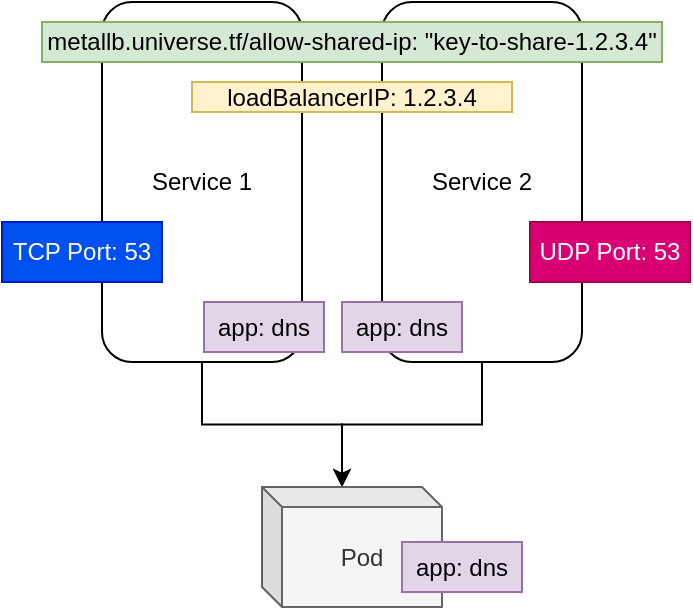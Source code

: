 <mxfile version="21.2.8" type="device">
  <diagram name="第 1 页" id="Ef42kd39k4j7inr08wV_">
    <mxGraphModel dx="1114" dy="771" grid="1" gridSize="10" guides="1" tooltips="1" connect="1" arrows="1" fold="1" page="1" pageScale="1" pageWidth="827" pageHeight="1169" math="0" shadow="0">
      <root>
        <mxCell id="0" />
        <mxCell id="1" parent="0" />
        <mxCell id="OQG2Rp7ZR7DFLMFUeMQe-11" style="edgeStyle=orthogonalEdgeStyle;rounded=0;orthogonalLoop=1;jettySize=auto;html=1;exitX=0.5;exitY=1;exitDx=0;exitDy=0;entryX=0;entryY=0;entryDx=40;entryDy=0;entryPerimeter=0;" edge="1" parent="1" source="OQG2Rp7ZR7DFLMFUeMQe-1" target="OQG2Rp7ZR7DFLMFUeMQe-3">
          <mxGeometry relative="1" as="geometry" />
        </mxCell>
        <mxCell id="OQG2Rp7ZR7DFLMFUeMQe-1" value="Service 1" style="rounded=1;whiteSpace=wrap;html=1;" vertex="1" parent="1">
          <mxGeometry x="120" y="240" width="100" height="180" as="geometry" />
        </mxCell>
        <mxCell id="OQG2Rp7ZR7DFLMFUeMQe-10" style="edgeStyle=orthogonalEdgeStyle;rounded=0;orthogonalLoop=1;jettySize=auto;html=1;exitX=0.5;exitY=1;exitDx=0;exitDy=0;entryX=0;entryY=0;entryDx=40;entryDy=0;entryPerimeter=0;" edge="1" parent="1" source="OQG2Rp7ZR7DFLMFUeMQe-2" target="OQG2Rp7ZR7DFLMFUeMQe-3">
          <mxGeometry relative="1" as="geometry" />
        </mxCell>
        <mxCell id="OQG2Rp7ZR7DFLMFUeMQe-2" value="Service 2" style="rounded=1;whiteSpace=wrap;html=1;" vertex="1" parent="1">
          <mxGeometry x="260" y="240" width="100" height="180" as="geometry" />
        </mxCell>
        <mxCell id="OQG2Rp7ZR7DFLMFUeMQe-3" value="Pod" style="shape=cube;whiteSpace=wrap;html=1;boundedLbl=1;backgroundOutline=1;darkOpacity=0.05;darkOpacity2=0.1;size=10;fillColor=#f5f5f5;fontColor=#333333;strokeColor=#666666;" vertex="1" parent="1">
          <mxGeometry x="200" y="482.5" width="90" height="60" as="geometry" />
        </mxCell>
        <mxCell id="OQG2Rp7ZR7DFLMFUeMQe-4" value="app: dns" style="rounded=0;whiteSpace=wrap;html=1;fillColor=#e1d5e7;strokeColor=#9673a6;" vertex="1" parent="1">
          <mxGeometry x="270" y="510" width="60" height="25" as="geometry" />
        </mxCell>
        <mxCell id="OQG2Rp7ZR7DFLMFUeMQe-5" value="app: dns" style="rounded=0;whiteSpace=wrap;html=1;fillColor=#e1d5e7;strokeColor=#9673a6;" vertex="1" parent="1">
          <mxGeometry x="171" y="390" width="60" height="25" as="geometry" />
        </mxCell>
        <mxCell id="OQG2Rp7ZR7DFLMFUeMQe-6" value="app: dns" style="rounded=0;whiteSpace=wrap;html=1;fillColor=#e1d5e7;strokeColor=#9673a6;" vertex="1" parent="1">
          <mxGeometry x="240" y="390" width="60" height="25" as="geometry" />
        </mxCell>
        <mxCell id="OQG2Rp7ZR7DFLMFUeMQe-12" value="metallb.universe.tf/allow-shared-ip: &quot;key-to-share-1.2.3.4&quot;" style="rounded=0;whiteSpace=wrap;html=1;fillColor=#d5e8d4;strokeColor=#82b366;" vertex="1" parent="1">
          <mxGeometry x="90" y="250" width="310" height="20" as="geometry" />
        </mxCell>
        <mxCell id="OQG2Rp7ZR7DFLMFUeMQe-13" value="loadBalancerIP: 1.2.3.4" style="rounded=0;whiteSpace=wrap;html=1;fillColor=#fff2cc;strokeColor=#d6b656;" vertex="1" parent="1">
          <mxGeometry x="165" y="280" width="160" height="15" as="geometry" />
        </mxCell>
        <mxCell id="OQG2Rp7ZR7DFLMFUeMQe-14" value="TCP Port: 53" style="rounded=0;whiteSpace=wrap;html=1;fillColor=#0050ef;fontColor=#ffffff;strokeColor=#001DBC;" vertex="1" parent="1">
          <mxGeometry x="70" y="350" width="80" height="30" as="geometry" />
        </mxCell>
        <mxCell id="OQG2Rp7ZR7DFLMFUeMQe-15" value="UDP Port: 53" style="rounded=0;whiteSpace=wrap;html=1;fillColor=#d80073;fontColor=#ffffff;strokeColor=#A50040;" vertex="1" parent="1">
          <mxGeometry x="334" y="350" width="80" height="30" as="geometry" />
        </mxCell>
      </root>
    </mxGraphModel>
  </diagram>
</mxfile>
